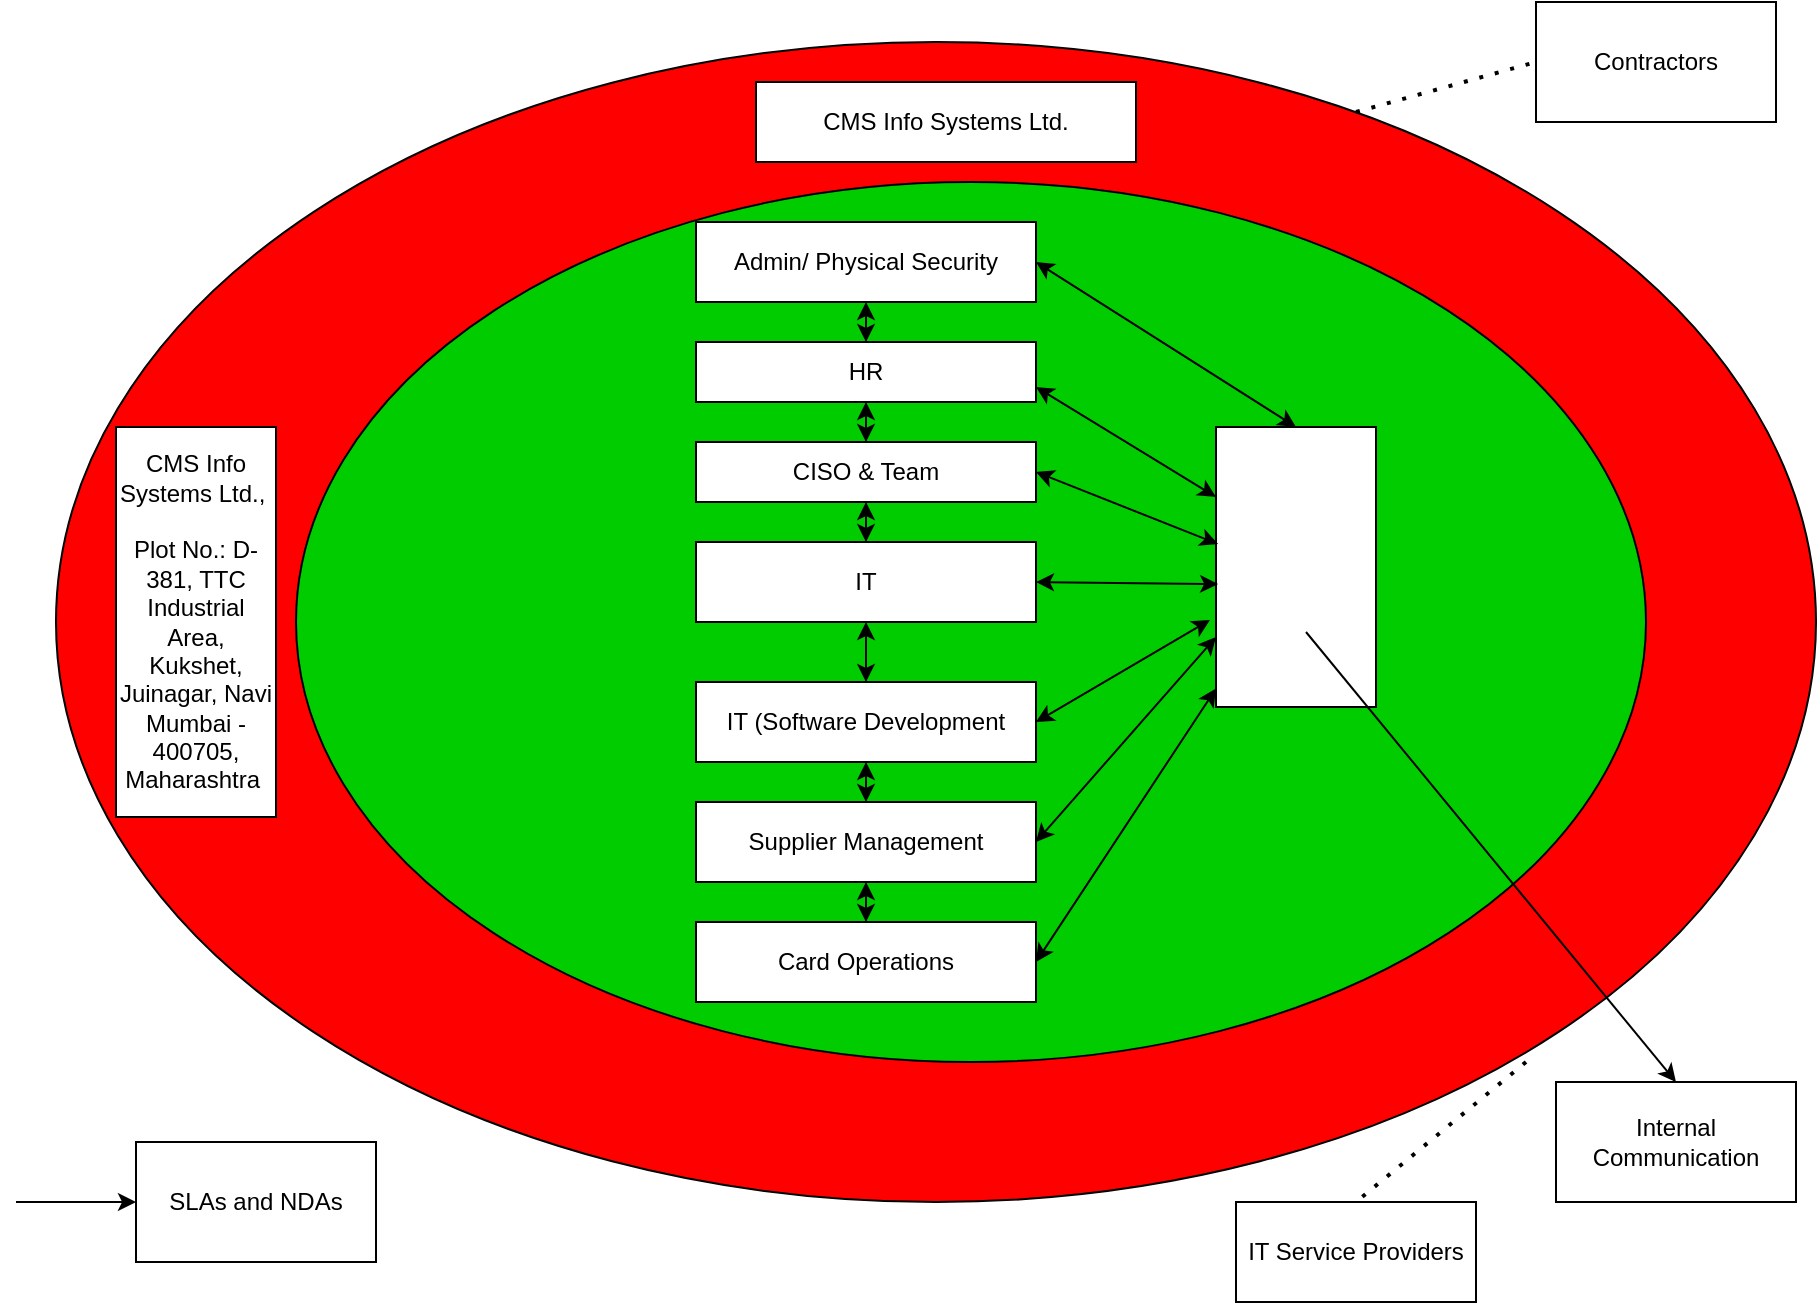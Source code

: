 <mxfile version="23.1.2" type="github">
  <diagram name="Page-1" id="ws4wgkN9PwfsCv6M4QJT">
    <mxGraphModel dx="1462" dy="1728" grid="1" gridSize="10" guides="1" tooltips="1" connect="1" arrows="1" fold="1" page="1" pageScale="1" pageWidth="850" pageHeight="1100" math="0" shadow="0">
      <root>
        <mxCell id="0" />
        <mxCell id="1" parent="0" />
        <mxCell id="rFD7s5OhkF5CJH4TA17B-18" value="" style="ellipse;whiteSpace=wrap;html=1;fillColor=#FF0000;" vertex="1" parent="1">
          <mxGeometry x="40" y="-10" width="880" height="580" as="geometry" />
        </mxCell>
        <mxCell id="rFD7s5OhkF5CJH4TA17B-19" value="" style="ellipse;whiteSpace=wrap;labelBackgroundColor=#00FF00;fillColor=#00CC00;" vertex="1" parent="1">
          <mxGeometry x="160" y="60" width="675" height="440" as="geometry" />
        </mxCell>
        <mxCell id="rFD7s5OhkF5CJH4TA17B-20" value="HR" style="rounded=0;whiteSpace=wrap;html=1;" vertex="1" parent="1">
          <mxGeometry x="360" y="140" width="170" height="30" as="geometry" />
        </mxCell>
        <mxCell id="rFD7s5OhkF5CJH4TA17B-21" value="CISO &amp;amp; Team" style="rounded=0;whiteSpace=wrap;html=1;" vertex="1" parent="1">
          <mxGeometry x="360" y="190" width="170" height="30" as="geometry" />
        </mxCell>
        <mxCell id="rFD7s5OhkF5CJH4TA17B-22" value="IT (Software Development" style="rounded=0;whiteSpace=wrap;html=1;" vertex="1" parent="1">
          <mxGeometry x="360" y="310" width="170" height="40" as="geometry" />
        </mxCell>
        <mxCell id="rFD7s5OhkF5CJH4TA17B-23" value="Admin/ Physical Security" style="rounded=0;whiteSpace=wrap;html=1;" vertex="1" parent="1">
          <mxGeometry x="360" y="80" width="170" height="40" as="geometry" />
        </mxCell>
        <mxCell id="rFD7s5OhkF5CJH4TA17B-24" value="IT" style="rounded=0;whiteSpace=wrap;html=1;" vertex="1" parent="1">
          <mxGeometry x="360" y="240" width="170" height="40" as="geometry" />
        </mxCell>
        <mxCell id="rFD7s5OhkF5CJH4TA17B-25" value="Card Operations" style="rounded=0;whiteSpace=wrap;html=1;" vertex="1" parent="1">
          <mxGeometry x="360" y="430" width="170" height="40" as="geometry" />
        </mxCell>
        <mxCell id="rFD7s5OhkF5CJH4TA17B-26" value="Supplier Management" style="rounded=0;whiteSpace=wrap;html=1;" vertex="1" parent="1">
          <mxGeometry x="360" y="370" width="170" height="40" as="geometry" />
        </mxCell>
        <mxCell id="rFD7s5OhkF5CJH4TA17B-36" value="CMS Info Systems Ltd." style="rounded=0;whiteSpace=wrap;html=1;" vertex="1" parent="1">
          <mxGeometry x="390" y="10" width="190" height="40" as="geometry" />
        </mxCell>
        <mxCell id="rFD7s5OhkF5CJH4TA17B-39" value="CMS Info Systems Ltd.,&amp;nbsp;&lt;div&gt;&lt;br&gt;&lt;/div&gt;Plot No.: D-381, TTC Industrial Area, Kukshet, Juinagar, Navi Mumbai - 400705, Maharashtra&amp;nbsp;" style="rounded=0;whiteSpace=wrap;html=1;direction=south;" vertex="1" parent="1">
          <mxGeometry x="70" y="182.5" width="80" height="195" as="geometry" />
        </mxCell>
        <mxCell id="rFD7s5OhkF5CJH4TA17B-40" value="Contractors" style="rounded=0;whiteSpace=wrap;html=1;" vertex="1" parent="1">
          <mxGeometry x="780" y="-30" width="120" height="60" as="geometry" />
        </mxCell>
        <mxCell id="rFD7s5OhkF5CJH4TA17B-41" value="SLAs and NDAs" style="rounded=0;whiteSpace=wrap;html=1;" vertex="1" parent="1">
          <mxGeometry x="80" y="540" width="120" height="60" as="geometry" />
        </mxCell>
        <mxCell id="rFD7s5OhkF5CJH4TA17B-42" value="" style="endArrow=classic;html=1;rounded=0;entryX=0;entryY=0.5;entryDx=0;entryDy=0;" edge="1" parent="1" target="rFD7s5OhkF5CJH4TA17B-41">
          <mxGeometry width="50" height="50" relative="1" as="geometry">
            <mxPoint x="20" y="570" as="sourcePoint" />
            <mxPoint x="70" y="550" as="targetPoint" />
          </mxGeometry>
        </mxCell>
        <mxCell id="rFD7s5OhkF5CJH4TA17B-43" value="IT Service Providers" style="rounded=0;whiteSpace=wrap;html=1;" vertex="1" parent="1">
          <mxGeometry x="630" y="570" width="120" height="50" as="geometry" />
        </mxCell>
        <mxCell id="rFD7s5OhkF5CJH4TA17B-44" value="" style="endArrow=none;dashed=1;html=1;dashPattern=1 3;strokeWidth=2;rounded=0;entryX=0.5;entryY=0;entryDx=0;entryDy=0;" edge="1" parent="1" target="rFD7s5OhkF5CJH4TA17B-43">
          <mxGeometry width="50" height="50" relative="1" as="geometry">
            <mxPoint x="775" y="500" as="sourcePoint" />
            <mxPoint x="825" y="450" as="targetPoint" />
          </mxGeometry>
        </mxCell>
        <mxCell id="rFD7s5OhkF5CJH4TA17B-45" value="" style="endArrow=none;dashed=1;html=1;dashPattern=1 3;strokeWidth=2;rounded=0;entryX=0;entryY=0.5;entryDx=0;entryDy=0;" edge="1" parent="1" target="rFD7s5OhkF5CJH4TA17B-40">
          <mxGeometry width="50" height="50" relative="1" as="geometry">
            <mxPoint x="690" y="25" as="sourcePoint" />
            <mxPoint x="740" y="-25" as="targetPoint" />
          </mxGeometry>
        </mxCell>
        <mxCell id="rFD7s5OhkF5CJH4TA17B-49" value="" style="endArrow=classic;startArrow=classic;html=1;rounded=0;exitX=0.5;exitY=0;exitDx=0;exitDy=0;entryX=0.5;entryY=1;entryDx=0;entryDy=0;" edge="1" parent="1" source="rFD7s5OhkF5CJH4TA17B-20" target="rFD7s5OhkF5CJH4TA17B-23">
          <mxGeometry width="50" height="50" relative="1" as="geometry">
            <mxPoint x="400" y="170" as="sourcePoint" />
            <mxPoint x="450" y="120" as="targetPoint" />
          </mxGeometry>
        </mxCell>
        <mxCell id="rFD7s5OhkF5CJH4TA17B-51" value="" style="endArrow=classic;startArrow=classic;html=1;rounded=0;exitX=0.5;exitY=0;exitDx=0;exitDy=0;entryX=0.5;entryY=1;entryDx=0;entryDy=0;" edge="1" parent="1" source="rFD7s5OhkF5CJH4TA17B-21" target="rFD7s5OhkF5CJH4TA17B-20">
          <mxGeometry width="50" height="50" relative="1" as="geometry">
            <mxPoint x="465" y="160" as="sourcePoint" />
            <mxPoint x="465" y="140" as="targetPoint" />
          </mxGeometry>
        </mxCell>
        <mxCell id="rFD7s5OhkF5CJH4TA17B-52" value="" style="endArrow=classic;startArrow=classic;html=1;rounded=0;exitX=0.5;exitY=0;exitDx=0;exitDy=0;entryX=0.5;entryY=1;entryDx=0;entryDy=0;" edge="1" parent="1" source="rFD7s5OhkF5CJH4TA17B-24" target="rFD7s5OhkF5CJH4TA17B-21">
          <mxGeometry width="50" height="50" relative="1" as="geometry">
            <mxPoint x="475" y="170" as="sourcePoint" />
            <mxPoint x="475" y="150" as="targetPoint" />
          </mxGeometry>
        </mxCell>
        <mxCell id="rFD7s5OhkF5CJH4TA17B-53" value="" style="endArrow=classic;startArrow=classic;html=1;rounded=0;exitX=0.5;exitY=0;exitDx=0;exitDy=0;entryX=0.5;entryY=1;entryDx=0;entryDy=0;" edge="1" parent="1" source="rFD7s5OhkF5CJH4TA17B-22" target="rFD7s5OhkF5CJH4TA17B-24">
          <mxGeometry width="50" height="50" relative="1" as="geometry">
            <mxPoint x="485" y="180" as="sourcePoint" />
            <mxPoint x="485" y="160" as="targetPoint" />
          </mxGeometry>
        </mxCell>
        <mxCell id="rFD7s5OhkF5CJH4TA17B-54" value="" style="endArrow=classic;startArrow=classic;html=1;rounded=0;exitX=0.5;exitY=0;exitDx=0;exitDy=0;entryX=0.5;entryY=1;entryDx=0;entryDy=0;" edge="1" parent="1" source="rFD7s5OhkF5CJH4TA17B-26" target="rFD7s5OhkF5CJH4TA17B-22">
          <mxGeometry width="50" height="50" relative="1" as="geometry">
            <mxPoint x="495" y="190" as="sourcePoint" />
            <mxPoint x="495" y="170" as="targetPoint" />
          </mxGeometry>
        </mxCell>
        <mxCell id="rFD7s5OhkF5CJH4TA17B-55" value="" style="endArrow=classic;startArrow=classic;html=1;rounded=0;exitX=0.5;exitY=0;exitDx=0;exitDy=0;entryX=0.5;entryY=1;entryDx=0;entryDy=0;" edge="1" parent="1" source="rFD7s5OhkF5CJH4TA17B-25" target="rFD7s5OhkF5CJH4TA17B-26">
          <mxGeometry width="50" height="50" relative="1" as="geometry">
            <mxPoint x="505" y="200" as="sourcePoint" />
            <mxPoint x="505" y="180" as="targetPoint" />
          </mxGeometry>
        </mxCell>
        <mxCell id="rFD7s5OhkF5CJH4TA17B-57" value="" style="rounded=0;whiteSpace=wrap;html=1;" vertex="1" parent="1">
          <mxGeometry x="620" y="182.5" width="80" height="140" as="geometry" />
        </mxCell>
        <mxCell id="rFD7s5OhkF5CJH4TA17B-62" value="" style="endArrow=classic;startArrow=classic;html=1;rounded=0;exitX=0.5;exitY=0;exitDx=0;exitDy=0;entryX=1;entryY=0.5;entryDx=0;entryDy=0;" edge="1" parent="1" source="rFD7s5OhkF5CJH4TA17B-57" target="rFD7s5OhkF5CJH4TA17B-23">
          <mxGeometry width="50" height="50" relative="1" as="geometry">
            <mxPoint x="455" y="150" as="sourcePoint" />
            <mxPoint x="455" y="130" as="targetPoint" />
          </mxGeometry>
        </mxCell>
        <mxCell id="rFD7s5OhkF5CJH4TA17B-63" value="" style="endArrow=classic;startArrow=classic;html=1;rounded=0;exitX=0.013;exitY=0.418;exitDx=0;exitDy=0;entryX=1;entryY=0.5;entryDx=0;entryDy=0;exitPerimeter=0;" edge="1" parent="1" source="rFD7s5OhkF5CJH4TA17B-57" target="rFD7s5OhkF5CJH4TA17B-21">
          <mxGeometry width="50" height="50" relative="1" as="geometry">
            <mxPoint x="670" y="193" as="sourcePoint" />
            <mxPoint x="540" y="110" as="targetPoint" />
          </mxGeometry>
        </mxCell>
        <mxCell id="rFD7s5OhkF5CJH4TA17B-64" value="" style="endArrow=classic;startArrow=classic;html=1;rounded=0;exitX=0.013;exitY=0.561;exitDx=0;exitDy=0;entryX=1;entryY=0.5;entryDx=0;entryDy=0;exitPerimeter=0;" edge="1" parent="1" source="rFD7s5OhkF5CJH4TA17B-57" target="rFD7s5OhkF5CJH4TA17B-24">
          <mxGeometry width="50" height="50" relative="1" as="geometry">
            <mxPoint x="680" y="203" as="sourcePoint" />
            <mxPoint x="550" y="120" as="targetPoint" />
          </mxGeometry>
        </mxCell>
        <mxCell id="rFD7s5OhkF5CJH4TA17B-66" value="" style="endArrow=classic;startArrow=classic;html=1;rounded=0;exitX=-0.037;exitY=0.689;exitDx=0;exitDy=0;entryX=1;entryY=0.5;entryDx=0;entryDy=0;exitPerimeter=0;" edge="1" parent="1" source="rFD7s5OhkF5CJH4TA17B-57" target="rFD7s5OhkF5CJH4TA17B-22">
          <mxGeometry width="50" height="50" relative="1" as="geometry">
            <mxPoint x="700" y="223" as="sourcePoint" />
            <mxPoint x="570" y="140" as="targetPoint" />
          </mxGeometry>
        </mxCell>
        <mxCell id="rFD7s5OhkF5CJH4TA17B-67" value="" style="endArrow=classic;startArrow=classic;html=1;rounded=0;exitX=0;exitY=0.75;exitDx=0;exitDy=0;entryX=1;entryY=0.5;entryDx=0;entryDy=0;" edge="1" parent="1" source="rFD7s5OhkF5CJH4TA17B-57" target="rFD7s5OhkF5CJH4TA17B-26">
          <mxGeometry width="50" height="50" relative="1" as="geometry">
            <mxPoint x="710" y="233" as="sourcePoint" />
            <mxPoint x="580" y="150" as="targetPoint" />
          </mxGeometry>
        </mxCell>
        <mxCell id="rFD7s5OhkF5CJH4TA17B-68" value="" style="endArrow=classic;startArrow=classic;html=1;rounded=0;entryX=1;entryY=0.5;entryDx=0;entryDy=0;" edge="1" parent="1" source="rFD7s5OhkF5CJH4TA17B-57" target="rFD7s5OhkF5CJH4TA17B-25">
          <mxGeometry width="50" height="50" relative="1" as="geometry">
            <mxPoint x="720" y="243" as="sourcePoint" />
            <mxPoint x="590" y="160" as="targetPoint" />
          </mxGeometry>
        </mxCell>
        <mxCell id="rFD7s5OhkF5CJH4TA17B-70" value="" style="endArrow=classic;startArrow=classic;html=1;rounded=0;exitX=1;exitY=0.75;exitDx=0;exitDy=0;entryX=0;entryY=0.25;entryDx=0;entryDy=0;" edge="1" parent="1" source="rFD7s5OhkF5CJH4TA17B-20" target="rFD7s5OhkF5CJH4TA17B-57">
          <mxGeometry width="50" height="50" relative="1" as="geometry">
            <mxPoint x="631" y="251" as="sourcePoint" />
            <mxPoint x="540" y="215" as="targetPoint" />
          </mxGeometry>
        </mxCell>
        <mxCell id="rFD7s5OhkF5CJH4TA17B-71" value="Internal Communication" style="rounded=0;whiteSpace=wrap;html=1;" vertex="1" parent="1">
          <mxGeometry x="790" y="510" width="120" height="60" as="geometry" />
        </mxCell>
        <mxCell id="rFD7s5OhkF5CJH4TA17B-72" value="" style="endArrow=classic;html=1;rounded=0;entryX=0.5;entryY=0;entryDx=0;entryDy=0;" edge="1" parent="1" target="rFD7s5OhkF5CJH4TA17B-71">
          <mxGeometry width="50" height="50" relative="1" as="geometry">
            <mxPoint x="665" y="285" as="sourcePoint" />
            <mxPoint x="715" y="235" as="targetPoint" />
          </mxGeometry>
        </mxCell>
      </root>
    </mxGraphModel>
  </diagram>
</mxfile>
